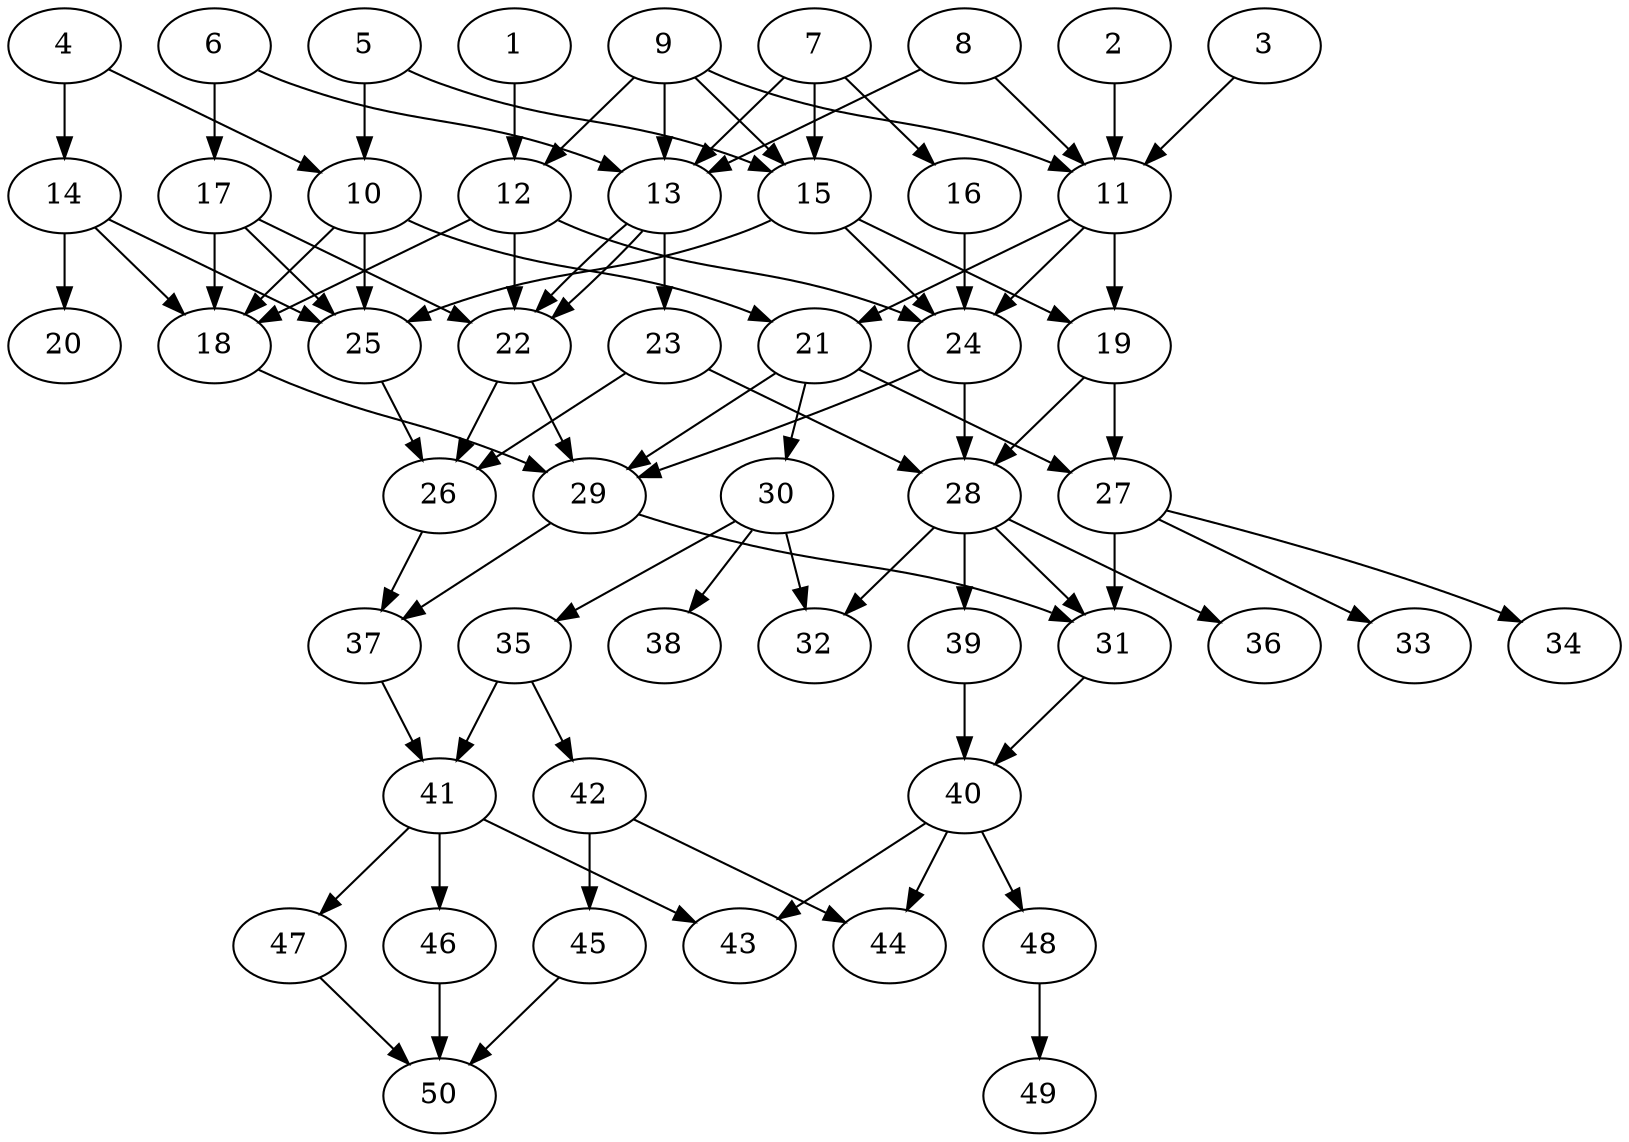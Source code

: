 // DAG automatically generated by daggen at Fri Jul 29 10:10:31 2022
// ./daggen --dot -n 50 --ccr 0.5 --fat 0.5 --regular 0.5 --density 0.5 -o data/50/random_50_15.gv 
digraph G {
  1 [compute_size="546193035563", trans_size="814936", result_size="54272", ram="3725352",alpha="0.05"]
  1 -> 12 [size ="54272"]
  2 [compute_size="134217728000", trans_size="240758", result_size="1024", ram="51001544",alpha="0.19"]
  2 -> 11 [size ="1024"]
  3 [compute_size="231928233984", trans_size="549610", result_size="13312", ram="31933678",alpha="0.20"]
  3 -> 11 [size ="13312"]
  4 [compute_size="18770548602", trans_size="977837", result_size="13312", ram="18667156",alpha="0.04"]
  4 -> 10 [size ="13312"]
  4 -> 14 [size ="13312"]
  5 [compute_size="575878498572", trans_size="755388", result_size="91136", ram="44867784",alpha="0.03"]
  5 -> 10 [size ="91136"]
  5 -> 15 [size ="91136"]
  6 [compute_size="549755813888", trans_size="808421", result_size="91136", ram="43431896",alpha="0.13"]
  6 -> 13 [size ="91136"]
  6 -> 17 [size ="91136"]
  7 [compute_size="178192837476", trans_size="113110", result_size="74752", ram="31523326",alpha="0.03"]
  7 -> 13 [size ="74752"]
  7 -> 15 [size ="74752"]
  7 -> 16 [size ="74752"]
  8 [compute_size="585160449347", trans_size="246903", result_size="54272", ram="46825476",alpha="0.15"]
  8 -> 11 [size ="54272"]
  8 -> 13 [size ="54272"]
  9 [compute_size="189425526206", trans_size="957199", result_size="54272", ram="19698558",alpha="0.04"]
  9 -> 11 [size ="54272"]
  9 -> 12 [size ="54272"]
  9 -> 13 [size ="54272"]
  9 -> 15 [size ="54272"]
  10 [compute_size="459812349", trans_size="169685", result_size="70656", ram="13099326",alpha="0.11"]
  10 -> 18 [size ="70656"]
  10 -> 21 [size ="70656"]
  10 -> 25 [size ="70656"]
  11 [compute_size="2499200579", trans_size="487216", result_size="74752", ram="46605260",alpha="0.17"]
  11 -> 19 [size ="74752"]
  11 -> 21 [size ="74752"]
  11 -> 24 [size ="74752"]
  12 [compute_size="3578071022", trans_size="145268", result_size="29696", ram="13014492",alpha="0.19"]
  12 -> 18 [size ="29696"]
  12 -> 22 [size ="29696"]
  12 -> 24 [size ="29696"]
  13 [compute_size="40584799860", trans_size="766682", result_size="74752", ram="6797665",alpha="0.00"]
  13 -> 22 [size ="74752"]
  13 -> 22 [size ="74752"]
  13 -> 23 [size ="74752"]
  14 [compute_size="549755813888", trans_size="891607", result_size="91136", ram="42735528",alpha="0.19"]
  14 -> 18 [size ="91136"]
  14 -> 20 [size ="91136"]
  14 -> 25 [size ="91136"]
  15 [compute_size="3246138160", trans_size="981732", result_size="29696", ram="12410820",alpha="0.20"]
  15 -> 19 [size ="29696"]
  15 -> 24 [size ="29696"]
  15 -> 25 [size ="29696"]
  16 [compute_size="572654067", trans_size="156769", result_size="70656", ram="37540312",alpha="0.18"]
  16 -> 24 [size ="70656"]
  17 [compute_size="85843230177", trans_size="305526", result_size="29696", ram="20119632",alpha="0.05"]
  17 -> 18 [size ="29696"]
  17 -> 22 [size ="29696"]
  17 -> 25 [size ="29696"]
  18 [compute_size="365080342717", trans_size="719287", result_size="54272", ram="42793440",alpha="0.03"]
  18 -> 29 [size ="54272"]
  19 [compute_size="5054906113", trans_size="1030416", result_size="1024", ram="32608054",alpha="0.11"]
  19 -> 27 [size ="1024"]
  19 -> 28 [size ="1024"]
  20 [compute_size="1073741824000", trans_size="172725", result_size="0", ram="37002044",alpha="0.06"]
  21 [compute_size="28991029248", trans_size="495949", result_size="29696", ram="49037000",alpha="0.17"]
  21 -> 27 [size ="29696"]
  21 -> 29 [size ="29696"]
  21 -> 30 [size ="29696"]
  22 [compute_size="782757789696", trans_size="555651", result_size="54272", ram="30600730",alpha="0.20"]
  22 -> 26 [size ="54272"]
  22 -> 29 [size ="54272"]
  23 [compute_size="23853018336", trans_size="558201", result_size="9216", ram="40188032",alpha="0.13"]
  23 -> 26 [size ="9216"]
  23 -> 28 [size ="9216"]
  24 [compute_size="8589934592", trans_size="494948", result_size="70656", ram="23603922",alpha="0.05"]
  24 -> 28 [size ="70656"]
  24 -> 29 [size ="70656"]
  25 [compute_size="231928233984", trans_size="140958", result_size="13312", ram="33354296",alpha="0.06"]
  25 -> 26 [size ="13312"]
  26 [compute_size="397020703900", trans_size="720617", result_size="54272", ram="31547796",alpha="0.06"]
  26 -> 37 [size ="54272"]
  27 [compute_size="231928233984", trans_size="546076", result_size="13312", ram="43326032",alpha="0.11"]
  27 -> 31 [size ="13312"]
  27 -> 33 [size ="13312"]
  27 -> 34 [size ="13312"]
  28 [compute_size="8312523631", trans_size="879230", result_size="13312", ram="13563382",alpha="0.14"]
  28 -> 31 [size ="13312"]
  28 -> 32 [size ="13312"]
  28 -> 36 [size ="13312"]
  28 -> 39 [size ="13312"]
  29 [compute_size="337997816383", trans_size="991472", result_size="1024", ram="36260432",alpha="0.16"]
  29 -> 31 [size ="1024"]
  29 -> 37 [size ="1024"]
  30 [compute_size="855462328", trans_size="68550", result_size="70656", ram="46287404",alpha="0.13"]
  30 -> 32 [size ="70656"]
  30 -> 35 [size ="70656"]
  30 -> 38 [size ="70656"]
  31 [compute_size="3927721987", trans_size="962159", result_size="29696", ram="11587042",alpha="0.05"]
  31 -> 40 [size ="29696"]
  32 [compute_size="231928233984", trans_size="624145", result_size="0", ram="11330048",alpha="0.19"]
  33 [compute_size="2638672669", trans_size="619775", result_size="0", ram="15083172",alpha="0.08"]
  34 [compute_size="6254909644", trans_size="24645", result_size="0", ram="30282608",alpha="0.16"]
  35 [compute_size="65731342929", trans_size="942380", result_size="29696", ram="10202198",alpha="0.14"]
  35 -> 41 [size ="29696"]
  35 -> 42 [size ="29696"]
  36 [compute_size="11497889253", trans_size="290268", result_size="0", ram="19785176",alpha="0.16"]
  37 [compute_size="7682308432", trans_size="127892", result_size="74752", ram="42336704",alpha="0.07"]
  37 -> 41 [size ="74752"]
  38 [compute_size="28991029248", trans_size="996764", result_size="0", ram="34417636",alpha="0.08"]
  39 [compute_size="28991029248", trans_size="597848", result_size="29696", ram="22430228",alpha="0.14"]
  39 -> 40 [size ="29696"]
  40 [compute_size="2449507268", trans_size="103317", result_size="74752", ram="37029440",alpha="0.15"]
  40 -> 43 [size ="74752"]
  40 -> 44 [size ="74752"]
  40 -> 48 [size ="74752"]
  41 [compute_size="4479587212", trans_size="58169", result_size="29696", ram="41247432",alpha="0.09"]
  41 -> 43 [size ="29696"]
  41 -> 46 [size ="29696"]
  41 -> 47 [size ="29696"]
  42 [compute_size="368293445632", trans_size="316355", result_size="9216", ram="30362194",alpha="0.15"]
  42 -> 44 [size ="9216"]
  42 -> 45 [size ="9216"]
  43 [compute_size="217622688572", trans_size="639196", result_size="0", ram="7757634",alpha="0.05"]
  44 [compute_size="724721984636", trans_size="866380", result_size="0", ram="29315268",alpha="0.01"]
  45 [compute_size="475036074725", trans_size="868247", result_size="9216", ram="46747108",alpha="0.17"]
  45 -> 50 [size ="9216"]
  46 [compute_size="8589934592", trans_size="458145", result_size="70656", ram="39211940",alpha="0.06"]
  46 -> 50 [size ="70656"]
  47 [compute_size="782757789696", trans_size="109626", result_size="54272", ram="2143990",alpha="0.01"]
  47 -> 50 [size ="54272"]
  48 [compute_size="34157123063", trans_size="999914", result_size="70656", ram="36563452",alpha="0.06"]
  48 -> 49 [size ="70656"]
  49 [compute_size="24842355166", trans_size="327545", result_size="0", ram="51188100",alpha="0.04"]
  50 [compute_size="549755813888", trans_size="281416", result_size="0", ram="11441012",alpha="0.02"]
}